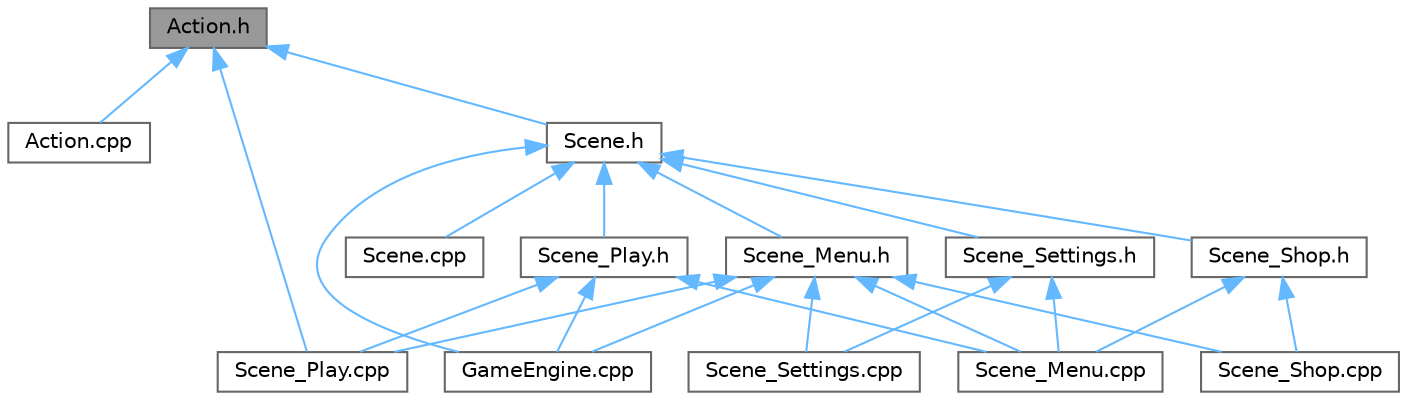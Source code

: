 digraph "Action.h"
{
 // LATEX_PDF_SIZE
  bgcolor="transparent";
  edge [fontname=Helvetica,fontsize=10,labelfontname=Helvetica,labelfontsize=10];
  node [fontname=Helvetica,fontsize=10,shape=box,height=0.2,width=0.4];
  Node1 [id="Node000001",label="Action.h",height=0.2,width=0.4,color="gray40", fillcolor="grey60", style="filled", fontcolor="black",tooltip=" "];
  Node1 -> Node2 [id="edge22_Node000001_Node000002",dir="back",color="steelblue1",style="solid",tooltip=" "];
  Node2 [id="Node000002",label="Action.cpp",height=0.2,width=0.4,color="grey40", fillcolor="white", style="filled",URL="$_action_8cpp.html",tooltip=" "];
  Node1 -> Node3 [id="edge23_Node000001_Node000003",dir="back",color="steelblue1",style="solid",tooltip=" "];
  Node3 [id="Node000003",label="Scene.h",height=0.2,width=0.4,color="grey40", fillcolor="white", style="filled",URL="$_scene_8h.html",tooltip=" "];
  Node3 -> Node4 [id="edge24_Node000003_Node000004",dir="back",color="steelblue1",style="solid",tooltip=" "];
  Node4 [id="Node000004",label="GameEngine.cpp",height=0.2,width=0.4,color="grey40", fillcolor="white", style="filled",URL="$_game_engine_8cpp.html",tooltip=" "];
  Node3 -> Node5 [id="edge25_Node000003_Node000005",dir="back",color="steelblue1",style="solid",tooltip=" "];
  Node5 [id="Node000005",label="Scene.cpp",height=0.2,width=0.4,color="grey40", fillcolor="white", style="filled",URL="$_scene_8cpp.html",tooltip=" "];
  Node3 -> Node6 [id="edge26_Node000003_Node000006",dir="back",color="steelblue1",style="solid",tooltip=" "];
  Node6 [id="Node000006",label="Scene_Menu.h",height=0.2,width=0.4,color="grey40", fillcolor="white", style="filled",URL="$_scene___menu_8h.html",tooltip=" "];
  Node6 -> Node4 [id="edge27_Node000006_Node000004",dir="back",color="steelblue1",style="solid",tooltip=" "];
  Node6 -> Node7 [id="edge28_Node000006_Node000007",dir="back",color="steelblue1",style="solid",tooltip=" "];
  Node7 [id="Node000007",label="Scene_Menu.cpp",height=0.2,width=0.4,color="grey40", fillcolor="white", style="filled",URL="$_scene___menu_8cpp.html",tooltip=" "];
  Node6 -> Node8 [id="edge29_Node000006_Node000008",dir="back",color="steelblue1",style="solid",tooltip=" "];
  Node8 [id="Node000008",label="Scene_Play.cpp",height=0.2,width=0.4,color="grey40", fillcolor="white", style="filled",URL="$_scene___play_8cpp.html",tooltip=" "];
  Node6 -> Node9 [id="edge30_Node000006_Node000009",dir="back",color="steelblue1",style="solid",tooltip=" "];
  Node9 [id="Node000009",label="Scene_Settings.cpp",height=0.2,width=0.4,color="grey40", fillcolor="white", style="filled",URL="$_scene___settings_8cpp.html",tooltip=" "];
  Node6 -> Node10 [id="edge31_Node000006_Node000010",dir="back",color="steelblue1",style="solid",tooltip=" "];
  Node10 [id="Node000010",label="Scene_Shop.cpp",height=0.2,width=0.4,color="grey40", fillcolor="white", style="filled",URL="$_scene___shop_8cpp.html",tooltip=" "];
  Node3 -> Node11 [id="edge32_Node000003_Node000011",dir="back",color="steelblue1",style="solid",tooltip=" "];
  Node11 [id="Node000011",label="Scene_Play.h",height=0.2,width=0.4,color="grey40", fillcolor="white", style="filled",URL="$_scene___play_8h.html",tooltip=" "];
  Node11 -> Node4 [id="edge33_Node000011_Node000004",dir="back",color="steelblue1",style="solid",tooltip=" "];
  Node11 -> Node7 [id="edge34_Node000011_Node000007",dir="back",color="steelblue1",style="solid",tooltip=" "];
  Node11 -> Node8 [id="edge35_Node000011_Node000008",dir="back",color="steelblue1",style="solid",tooltip=" "];
  Node3 -> Node12 [id="edge36_Node000003_Node000012",dir="back",color="steelblue1",style="solid",tooltip=" "];
  Node12 [id="Node000012",label="Scene_Settings.h",height=0.2,width=0.4,color="grey40", fillcolor="white", style="filled",URL="$_scene___settings_8h.html",tooltip=" "];
  Node12 -> Node7 [id="edge37_Node000012_Node000007",dir="back",color="steelblue1",style="solid",tooltip=" "];
  Node12 -> Node9 [id="edge38_Node000012_Node000009",dir="back",color="steelblue1",style="solid",tooltip=" "];
  Node3 -> Node13 [id="edge39_Node000003_Node000013",dir="back",color="steelblue1",style="solid",tooltip=" "];
  Node13 [id="Node000013",label="Scene_Shop.h",height=0.2,width=0.4,color="grey40", fillcolor="white", style="filled",URL="$_scene___shop_8h.html",tooltip=" "];
  Node13 -> Node7 [id="edge40_Node000013_Node000007",dir="back",color="steelblue1",style="solid",tooltip=" "];
  Node13 -> Node10 [id="edge41_Node000013_Node000010",dir="back",color="steelblue1",style="solid",tooltip=" "];
  Node1 -> Node8 [id="edge42_Node000001_Node000008",dir="back",color="steelblue1",style="solid",tooltip=" "];
}
